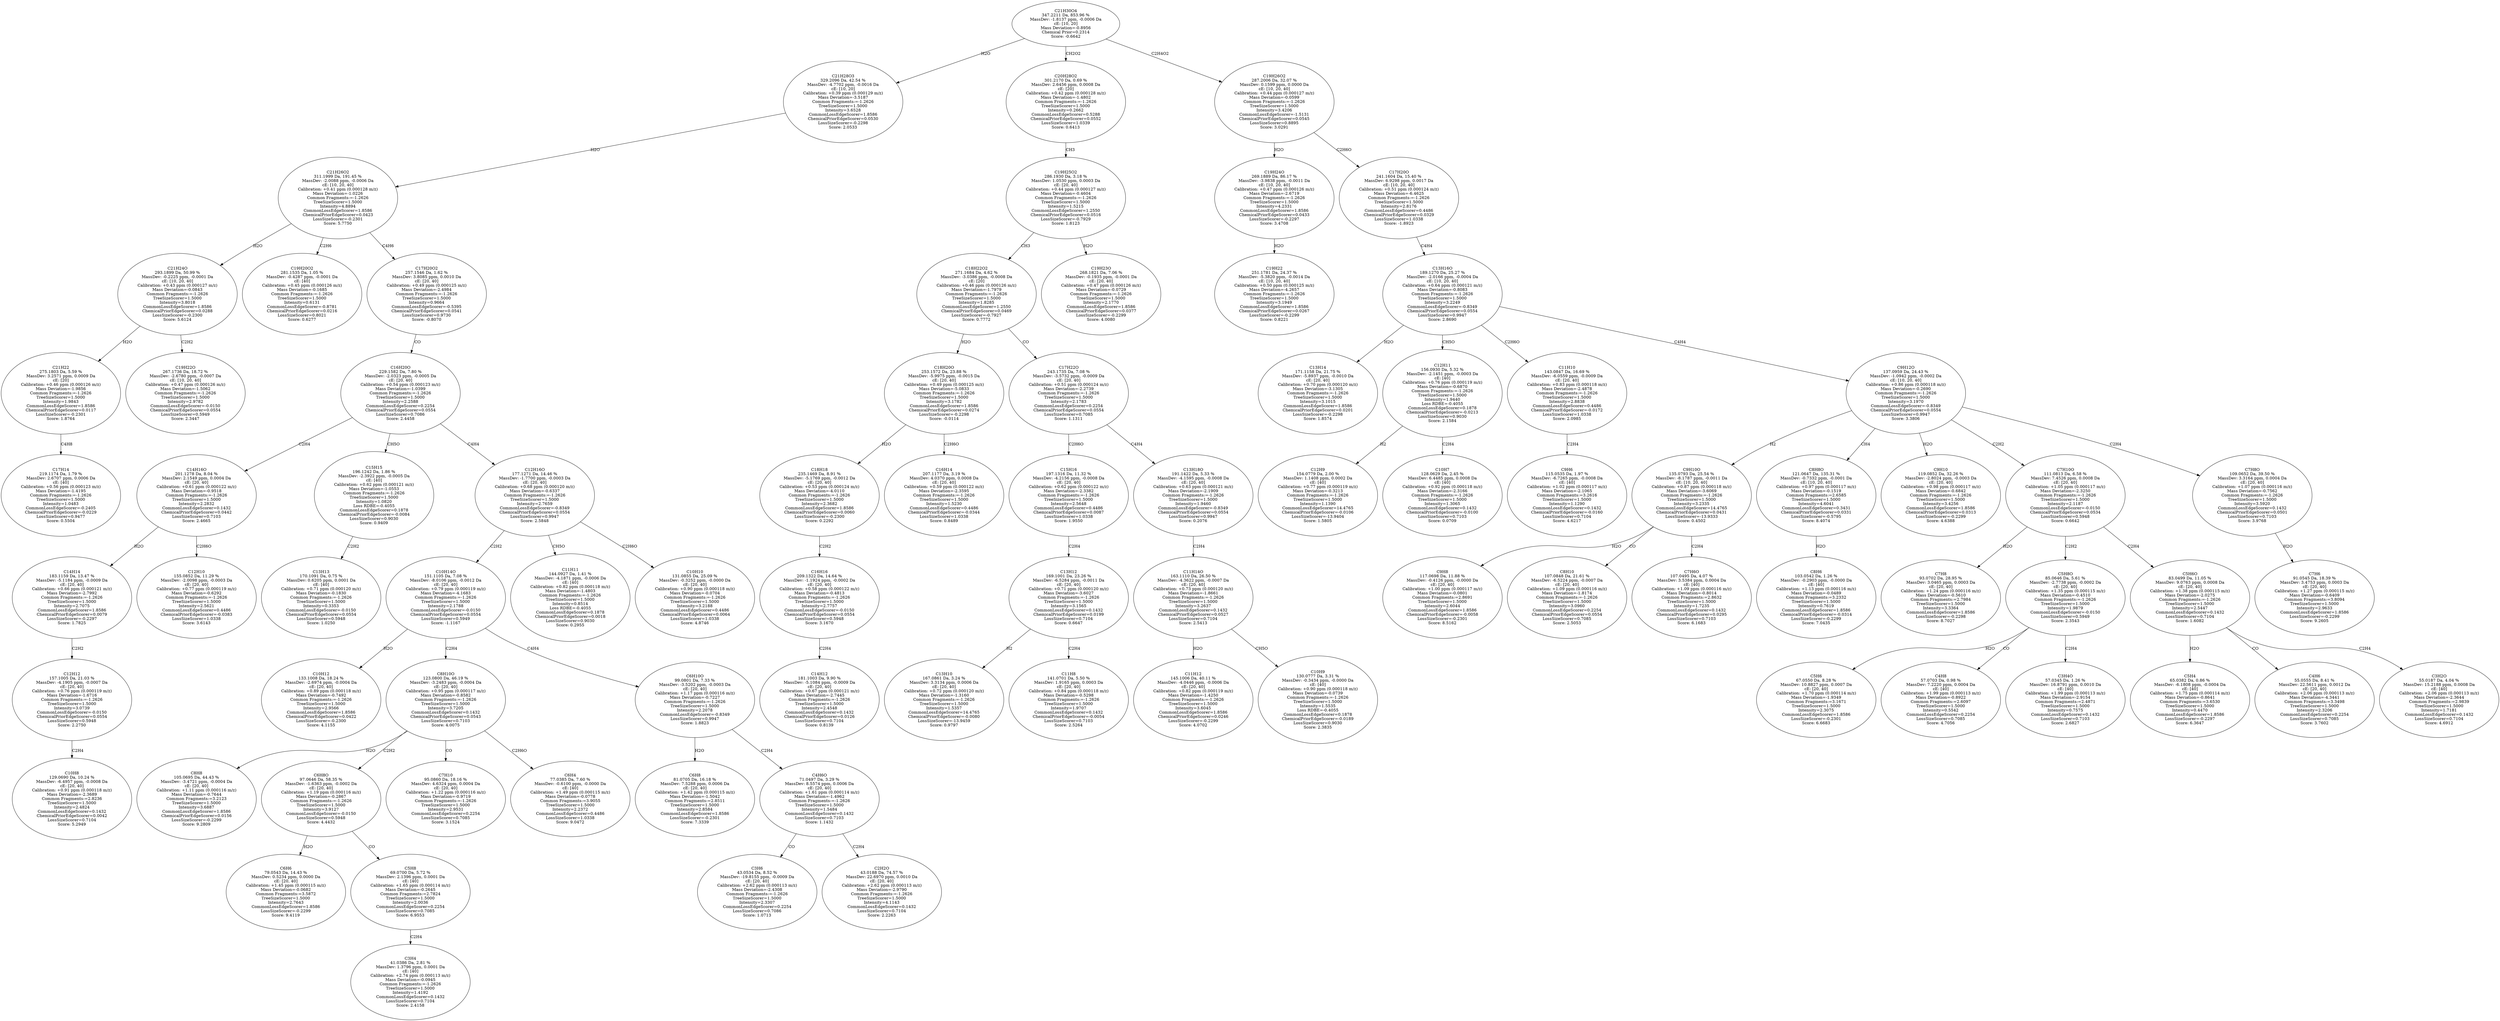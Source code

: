 strict digraph {
v1 [label="C17H14\n219.1174 Da, 1.79 %\nMassDev: 2.6707 ppm, 0.0006 Da\ncE: [40]\nCalibration: +0.56 ppm (0.000123 m/z)\nMass Deviation=-1.4195\nCommon Fragments:=-1.2626\nTreeSizeScorer=1.5000\nIntensity=1.0483\nCommonLossEdgeScorer=-0.2405\nChemicalPriorEdgeScorer=-0.0229\nLossSizeScorer=0.9477\nScore: 0.5504"];
v2 [label="C21H22\n275.1803 Da, 5.59 %\nMassDev: 3.2571 ppm, 0.0009 Da\ncE: [20]\nCalibration: +0.46 ppm (0.000126 m/z)\nMass Deviation=-1.9856\nCommon Fragments:=-1.2626\nTreeSizeScorer=1.5000\nIntensity=1.9843\nCommonLossEdgeScorer=1.8586\nChemicalPriorEdgeScorer=0.0117\nLossSizeScorer=-0.2301\nScore: 1.8764"];
v3 [label="C19H22O\n267.1736 Da, 18.72 %\nMassDev: -2.6780 ppm, -0.0007 Da\ncE: [10, 20, 40]\nCalibration: +0.47 ppm (0.000126 m/z)\nMass Deviation=-1.5062\nCommon Fragments:=-1.2626\nTreeSizeScorer=1.5000\nIntensity=2.9782\nCommonLossEdgeScorer=-0.0150\nChemicalPriorEdgeScorer=0.0554\nLossSizeScorer=0.5949\nScore: 2.3447"];
v4 [label="C21H24O\n293.1899 Da, 50.99 %\nMassDev: -0.2225 ppm, -0.0001 Da\ncE: [10, 20, 40]\nCalibration: +0.43 ppm (0.000127 m/z)\nMass Deviation=-0.0843\nCommon Fragments:=-1.2626\nTreeSizeScorer=1.5000\nIntensity=3.8018\nCommonLossEdgeScorer=1.8586\nChemicalPriorEdgeScorer=0.0288\nLossSizeScorer=-0.2300\nScore: 5.6124"];
v5 [label="C19H20O2\n281.1535 Da, 1.05 %\nMassDev: -0.4287 ppm, -0.0001 Da\ncE: [40]\nCalibration: +0.45 ppm (0.000126 m/z)\nMass Deviation=-0.1685\nCommon Fragments:=-1.2626\nTreeSizeScorer=1.5000\nIntensity=0.6131\nCommonLossEdgeScorer=-0.8781\nChemicalPriorEdgeScorer=0.0216\nLossSizeScorer=0.8021\nScore: 0.6277"];
v6 [label="C10H8\n129.0690 Da, 10.24 %\nMassDev: -6.4957 ppm, -0.0008 Da\ncE: [20, 40]\nCalibration: +0.91 ppm (0.000118 m/z)\nMass Deviation=-2.3689\nCommon Fragments:=2.8236\nTreeSizeScorer=1.5000\nIntensity=2.4824\nCommonLossEdgeScorer=0.1432\nChemicalPriorEdgeScorer=0.0042\nLossSizeScorer=0.7104\nScore: 5.2949"];
v7 [label="C12H12\n157.1005 Da, 21.03 %\nMassDev: -4.1905 ppm, -0.0007 Da\ncE: [20, 40]\nCalibration: +0.76 ppm (0.000119 m/z)\nMass Deviation=-1.6716\nCommon Fragments:=-1.2626\nTreeSizeScorer=1.5000\nIntensity=3.0739\nCommonLossEdgeScorer=-0.0150\nChemicalPriorEdgeScorer=0.0554\nLossSizeScorer=0.5948\nScore: 2.2750"];
v8 [label="C14H14\n183.1159 Da, 13.47 %\nMassDev: -5.1184 ppm, -0.0009 Da\ncE: [20, 40]\nCalibration: +0.66 ppm (0.000121 m/z)\nMass Deviation=-2.7992\nCommon Fragments:=-1.2626\nTreeSizeScorer=1.5000\nIntensity=2.7075\nCommonLossEdgeScorer=1.8586\nChemicalPriorEdgeScorer=0.0079\nLossSizeScorer=-0.2297\nScore: 1.7825"];
v9 [label="C12H10\n155.0852 Da, 11.29 %\nMassDev: -2.0098 ppm, -0.0003 Da\ncE: [20, 40]\nCalibration: +0.77 ppm (0.000119 m/z)\nMass Deviation=-0.6292\nCommon Fragments:=-1.2626\nTreeSizeScorer=1.5000\nIntensity=2.5621\nCommonLossEdgeScorer=0.4486\nChemicalPriorEdgeScorer=-0.0383\nLossSizeScorer=1.0338\nScore: 3.6143"];
v10 [label="C14H16O\n201.1278 Da, 8.04 %\nMassDev: 2.1549 ppm, 0.0004 Da\ncE: [20, 40]\nCalibration: +0.61 ppm (0.000122 m/z)\nMass Deviation=-0.9518\nCommon Fragments:=-1.2626\nTreeSizeScorer=1.5000\nIntensity=2.2832\nCommonLossEdgeScorer=0.1432\nChemicalPriorEdgeScorer=0.0442\nLossSizeScorer=0.7103\nScore: 2.4665"];
v11 [label="C13H13\n170.1091 Da, 0.75 %\nMassDev: 0.6205 ppm, 0.0001 Da\ncE: [40]\nCalibration: +0.71 ppm (0.000120 m/z)\nMass Deviation=-0.1830\nCommon Fragments:=-1.2626\nTreeSizeScorer=1.5000\nIntensity=0.3353\nCommonLossEdgeScorer=-0.0150\nChemicalPriorEdgeScorer=0.0554\nLossSizeScorer=0.5948\nScore: 1.0250"];
v12 [label="C15H15\n196.1242 Da, 1.86 %\nMassDev: -2.3922 ppm, -0.0005 Da\ncE: [40]\nCalibration: +0.62 ppm (0.000121 m/z)\nMass Deviation=-1.0553\nCommon Fragments:=-1.2626\nTreeSizeScorer=1.5000\nIntensity=1.0820\nLoss RDBE=-0.4055\nCommonLossEdgeScorer=0.1878\nChemicalPriorEdgeScorer=-0.0084\nLossSizeScorer=0.9030\nScore: 0.9409"];
v13 [label="C10H12\n133.1008 Da, 18.24 %\nMassDev: -2.6974 ppm, -0.0004 Da\ncE: [20, 40]\nCalibration: +0.89 ppm (0.000118 m/z)\nMass Deviation=-0.7492\nCommon Fragments:=-1.2626\nTreeSizeScorer=1.5000\nIntensity=2.9566\nCommonLossEdgeScorer=1.8586\nChemicalPriorEdgeScorer=0.0422\nLossSizeScorer=-0.2300\nScore: 4.1155"];
v14 [label="C8H8\n105.0695 Da, 44.43 %\nMassDev: -3.4721 ppm, -0.0004 Da\ncE: [20, 40]\nCalibration: +1.11 ppm (0.000116 m/z)\nMass Deviation=-0.7644\nCommon Fragments:=3.2123\nTreeSizeScorer=1.5000\nIntensity=3.6887\nCommonLossEdgeScorer=1.8586\nChemicalPriorEdgeScorer=0.0156\nLossSizeScorer=-0.2299\nScore: 9.2809"];
v15 [label="C6H6\n79.0543 Da, 14.43 %\nMassDev: 0.5234 ppm, 0.0000 Da\ncE: [20, 40]\nCalibration: +1.45 ppm (0.000115 m/z)\nMass Deviation=-0.0682\nCommon Fragments:=3.5872\nTreeSizeScorer=1.5000\nIntensity=2.7643\nCommonLossEdgeScorer=1.8586\nLossSizeScorer=-0.2299\nScore: 9.4119"];
v16 [label="C3H4\n41.0386 Da, 2.81 %\nMassDev: 1.3796 ppm, 0.0001 Da\ncE: [40]\nCalibration: +2.74 ppm (0.000113 m/z)\nMass Deviation=-0.0945\nCommon Fragments:=-1.2626\nTreeSizeScorer=1.5000\nIntensity=1.4192\nCommonLossEdgeScorer=0.1432\nLossSizeScorer=0.7104\nScore: 2.4158"];
v17 [label="C5H8\n69.0700 Da, 5.72 %\nMassDev: 2.1396 ppm, 0.0001 Da\ncE: [40]\nCalibration: +1.65 ppm (0.000114 m/z)\nMass Deviation=-0.2645\nCommon Fragments:=2.7824\nTreeSizeScorer=1.5000\nIntensity=2.0036\nCommonLossEdgeScorer=0.2254\nLossSizeScorer=0.7085\nScore: 6.9553"];
v18 [label="C6H8O\n97.0646 Da, 58.35 %\nMassDev: -1.6363 ppm, -0.0002 Da\ncE: [20, 40]\nCalibration: +1.19 ppm (0.000116 m/z)\nMass Deviation=-0.2867\nCommon Fragments:=-1.2626\nTreeSizeScorer=1.5000\nIntensity=3.9127\nCommonLossEdgeScorer=-0.0150\nLossSizeScorer=0.5948\nScore: 4.4432"];
v19 [label="C7H10\n95.0860 Da, 18.16 %\nMassDev: 4.6324 ppm, 0.0004 Da\ncE: [20, 40]\nCalibration: +1.22 ppm (0.000116 m/z)\nMass Deviation=-0.9719\nCommon Fragments:=-1.2626\nTreeSizeScorer=1.5000\nIntensity=2.9531\nCommonLossEdgeScorer=0.2254\nLossSizeScorer=0.7085\nScore: 3.1524"];
v20 [label="C6H4\n77.0385 Da, 7.60 %\nMassDev: -0.6100 ppm, -0.0000 Da\ncE: [40]\nCalibration: +1.49 ppm (0.000115 m/z)\nMass Deviation=-0.0778\nCommon Fragments:=3.9055\nTreeSizeScorer=1.5000\nIntensity=2.2372\nCommonLossEdgeScorer=0.4486\nLossSizeScorer=1.0338\nScore: 9.0472"];
v21 [label="C8H10O\n123.0800 Da, 46.19 %\nMassDev: -3.2483 ppm, -0.0004 Da\ncE: [20, 40]\nCalibration: +0.95 ppm (0.000117 m/z)\nMass Deviation=-0.8582\nCommon Fragments:=-1.2626\nTreeSizeScorer=1.5000\nIntensity=3.7205\nCommonLossEdgeScorer=0.1432\nChemicalPriorEdgeScorer=0.0543\nLossSizeScorer=0.7103\nScore: 4.0075"];
v22 [label="C6H8\n81.0705 Da, 16.18 %\nMassDev: 7.5288 ppm, 0.0006 Da\ncE: [20, 40]\nCalibration: +1.42 ppm (0.000115 m/z)\nMass Deviation=-1.5042\nCommon Fragments:=2.8511\nTreeSizeScorer=1.5000\nIntensity=2.8584\nCommonLossEdgeScorer=1.8586\nLossSizeScorer=-0.2301\nScore: 7.3339"];
v23 [label="C3H6\n43.0534 Da, 8.52 %\nMassDev: -19.8155 ppm, -0.0009 Da\ncE: [20, 40]\nCalibration: +2.62 ppm (0.000113 m/z)\nMass Deviation=-2.4308\nCommon Fragments:=-1.2626\nTreeSizeScorer=1.5000\nIntensity=2.3307\nCommonLossEdgeScorer=0.2254\nLossSizeScorer=0.7086\nScore: 1.0713"];
v24 [label="C2H2O\n43.0188 Da, 74.57 %\nMassDev: 22.6970 ppm, 0.0010 Da\ncE: [20, 40]\nCalibration: +2.62 ppm (0.000113 m/z)\nMass Deviation=-2.9790\nCommon Fragments:=-1.2626\nTreeSizeScorer=1.5000\nIntensity=4.1143\nCommonLossEdgeScorer=0.1432\nLossSizeScorer=0.7104\nScore: 2.2263"];
v25 [label="C4H6O\n71.0497 Da, 3.29 %\nMassDev: 8.5574 ppm, 0.0006 Da\ncE: [20, 40]\nCalibration: +1.61 ppm (0.000114 m/z)\nMass Deviation=-1.4962\nCommon Fragments:=-1.2626\nTreeSizeScorer=1.5000\nIntensity=1.5484\nCommonLossEdgeScorer=0.1432\nLossSizeScorer=0.7103\nScore: 1.1432"];
v26 [label="C6H10O\n99.0801 Da, 7.33 %\nMassDev: -3.5202 ppm, -0.0003 Da\ncE: [20, 40]\nCalibration: +1.17 ppm (0.000116 m/z)\nMass Deviation=-0.7227\nCommon Fragments:=-1.2626\nTreeSizeScorer=1.5000\nIntensity=2.2078\nCommonLossEdgeScorer=-0.8349\nLossSizeScorer=0.9947\nScore: 1.8823"];
v27 [label="C10H14O\n151.1105 Da, 7.08 %\nMassDev: -8.0106 ppm, -0.0012 Da\ncE: [20, 40]\nCalibration: +0.79 ppm (0.000119 m/z)\nMass Deviation=-4.1683\nCommon Fragments:=-1.2626\nTreeSizeScorer=1.5000\nIntensity=2.1788\nCommonLossEdgeScorer=-0.0150\nChemicalPriorEdgeScorer=0.0554\nLossSizeScorer=0.5949\nScore: -1.1167"];
v28 [label="C11H11\n144.0927 Da, 1.41 %\nMassDev: -4.1871 ppm, -0.0006 Da\ncE: [40]\nCalibration: +0.82 ppm (0.000118 m/z)\nMass Deviation=-1.4803\nCommon Fragments:=-1.2626\nTreeSizeScorer=1.5000\nIntensity=0.8514\nLoss RDBE=-0.4055\nCommonLossEdgeScorer=0.1878\nChemicalPriorEdgeScorer=0.0018\nLossSizeScorer=0.9030\nScore: 0.2955"];
v29 [label="C10H10\n131.0855 Da, 25.09 %\nMassDev: -0.3252 ppm, -0.0000 Da\ncE: [20, 40]\nCalibration: +0.90 ppm (0.000118 m/z)\nMass Deviation=-0.0704\nCommon Fragments:=-1.2626\nTreeSizeScorer=1.5000\nIntensity=3.2188\nCommonLossEdgeScorer=0.4486\nChemicalPriorEdgeScorer=0.0064\nLossSizeScorer=1.0338\nScore: 4.8746"];
v30 [label="C12H16O\n177.1271 Da, 14.46 %\nMassDev: -1.7700 ppm, -0.0003 Da\ncE: [20, 40]\nCalibration: +0.68 ppm (0.000120 m/z)\nMass Deviation=-0.6337\nCommon Fragments:=-1.2626\nTreeSizeScorer=1.5000\nIntensity=2.7659\nCommonLossEdgeScorer=-0.8349\nChemicalPriorEdgeScorer=0.0554\nLossSizeScorer=0.9947\nScore: 2.5848"];
v31 [label="C16H20O\n229.1582 Da, 7.80 %\nMassDev: -2.0323 ppm, -0.0005 Da\ncE: [20, 40]\nCalibration: +0.54 ppm (0.000123 m/z)\nMass Deviation=-1.0399\nCommon Fragments:=-1.2626\nTreeSizeScorer=1.5000\nIntensity=2.2588\nCommonLossEdgeScorer=0.2254\nChemicalPriorEdgeScorer=0.0554\nLossSizeScorer=0.7086\nScore: 2.4458"];
v32 [label="C17H20O2\n257.1546 Da, 1.62 %\nMassDev: 3.8085 ppm, 0.0010 Da\ncE: [20, 40]\nCalibration: +0.49 ppm (0.000125 m/z)\nMass Deviation=-2.4984\nCommon Fragments:=-1.2626\nTreeSizeScorer=1.5000\nIntensity=0.9664\nCommonLossEdgeScorer=-0.5395\nChemicalPriorEdgeScorer=0.0541\nLossSizeScorer=0.9730\nScore: -0.8070"];
v33 [label="C21H26O2\n311.1999 Da, 191.45 %\nMassDev: -2.0088 ppm, -0.0006 Da\ncE: [10, 20, 40]\nCalibration: +0.41 ppm (0.000128 m/z)\nMass Deviation=-1.0226\nCommon Fragments:=-1.2626\nTreeSizeScorer=1.5000\nIntensity=4.8894\nCommonLossEdgeScorer=1.8586\nChemicalPriorEdgeScorer=0.0423\nLossSizeScorer=-0.2301\nScore: 5.7750"];
v34 [label="C21H28O3\n329.2096 Da, 42.54 %\nMassDev: -4.7702 ppm, -0.0016 Da\ncE: [10, 20]\nCalibration: +0.39 ppm (0.000129 m/z)\nMass Deviation=-3.5187\nCommon Fragments:=-1.2626\nTreeSizeScorer=1.5000\nIntensity=3.6528\nCommonLossEdgeScorer=1.8586\nChemicalPriorEdgeScorer=0.0530\nLossSizeScorer=-0.2298\nScore: 2.0533"];
v35 [label="C14H12\n181.1003 Da, 9.90 %\nMassDev: -5.1084 ppm, -0.0009 Da\ncE: [20, 40]\nCalibration: +0.67 ppm (0.000121 m/z)\nMass Deviation=-2.7445\nCommon Fragments:=-1.2626\nTreeSizeScorer=1.5000\nIntensity=2.4548\nCommonLossEdgeScorer=0.1432\nChemicalPriorEdgeScorer=0.0126\nLossSizeScorer=0.7104\nScore: 0.8139"];
v36 [label="C16H16\n209.1322 Da, 14.64 %\nMassDev: -1.1924 ppm, -0.0002 Da\ncE: [20, 40]\nCalibration: +0.58 ppm (0.000122 m/z)\nMass Deviation=-0.4813\nCommon Fragments:=-1.2626\nTreeSizeScorer=1.5000\nIntensity=2.7757\nCommonLossEdgeScorer=-0.0150\nChemicalPriorEdgeScorer=0.0554\nLossSizeScorer=0.5948\nScore: 3.1670"];
v37 [label="C18H18\n235.1469 Da, 8.91 %\nMassDev: -5.1769 ppm, -0.0012 Da\ncE: [20, 40]\nCalibration: +0.53 ppm (0.000124 m/z)\nMass Deviation=-4.0110\nCommon Fragments:=-1.2626\nTreeSizeScorer=1.5000\nIntensity=2.3682\nCommonLossEdgeScorer=1.8586\nChemicalPriorEdgeScorer=0.0060\nLossSizeScorer=-0.2300\nScore: 0.2292"];
v38 [label="C16H14\n207.1177 Da, 3.19 %\nMassDev: 4.0370 ppm, 0.0008 Da\ncE: [20, 40]\nCalibration: +0.59 ppm (0.000122 m/z)\nMass Deviation=-2.3595\nCommon Fragments:=-1.2626\nTreeSizeScorer=1.5000\nIntensity=1.5230\nCommonLossEdgeScorer=0.4486\nChemicalPriorEdgeScorer=-0.0344\nLossSizeScorer=1.0338\nScore: 0.8489"];
v39 [label="C18H20O\n253.1572 Da, 23.88 %\nMassDev: -5.9975 ppm, -0.0015 Da\ncE: [20, 40]\nCalibration: +0.49 ppm (0.000125 m/z)\nMass Deviation=-5.0833\nCommon Fragments:=-1.2626\nTreeSizeScorer=1.5000\nIntensity=3.1782\nCommonLossEdgeScorer=1.8586\nChemicalPriorEdgeScorer=0.0274\nLossSizeScorer=-0.2298\nScore: -0.0114"];
v40 [label="C13H10\n167.0861 Da, 3.24 %\nMassDev: 3.3134 ppm, 0.0006 Da\ncE: [20, 40]\nCalibration: +0.72 ppm (0.000120 m/z)\nMass Deviation=-1.3160\nCommon Fragments:=-1.2626\nTreeSizeScorer=1.5000\nIntensity=1.5357\nCommonLossEdgeScorer=14.4765\nChemicalPriorEdgeScorer=-0.0080\nLossSizeScorer=-13.9459\nScore: 0.9797"];
v41 [label="C11H8\n141.0701 Da, 5.50 %\nMassDev: 1.9165 ppm, 0.0003 Da\ncE: [20, 40]\nCalibration: +0.84 ppm (0.000118 m/z)\nMass Deviation=-0.5298\nCommon Fragments:=-1.2626\nTreeSizeScorer=1.5000\nIntensity=1.9707\nCommonLossEdgeScorer=0.1432\nChemicalPriorEdgeScorer=-0.0054\nLossSizeScorer=0.7103\nScore: 2.5264"];
v42 [label="C13H12\n169.1001 Da, 23.26 %\nMassDev: -6.5284 ppm, -0.0011 Da\ncE: [20, 40]\nCalibration: +0.71 ppm (0.000120 m/z)\nMass Deviation=-3.6027\nCommon Fragments:=-1.2626\nTreeSizeScorer=1.5000\nIntensity=3.1565\nCommonLossEdgeScorer=0.1432\nChemicalPriorEdgeScorer=0.0199\nLossSizeScorer=0.7104\nScore: 0.6647"];
v43 [label="C15H16\n197.1316 Da, 11.32 %\nMassDev: -4.2156 ppm, -0.0008 Da\ncE: [20, 40]\nCalibration: +0.62 ppm (0.000122 m/z)\nMass Deviation=-2.3382\nCommon Fragments:=-1.2626\nTreeSizeScorer=1.5000\nIntensity=2.5648\nCommonLossEdgeScorer=0.4486\nChemicalPriorEdgeScorer=0.0087\nLossSizeScorer=1.0338\nScore: 1.9550"];
v44 [label="C11H12\n145.1006 Da, 40.11 %\nMassDev: -4.0446 ppm, -0.0006 Da\ncE: [20, 40]\nCalibration: +0.82 ppm (0.000119 m/z)\nMass Deviation=-1.4250\nCommon Fragments:=-1.2626\nTreeSizeScorer=1.5000\nIntensity=3.6045\nCommonLossEdgeScorer=1.8586\nChemicalPriorEdgeScorer=0.0246\nLossSizeScorer=-0.2299\nScore: 4.0702"];
v45 [label="C10H9\n130.0777 Da, 3.31 %\nMassDev: -0.3434 ppm, -0.0000 Da\ncE: [40]\nCalibration: +0.90 ppm (0.000118 m/z)\nMass Deviation=-0.0739\nCommon Fragments:=-1.2626\nTreeSizeScorer=1.5000\nIntensity=1.5535\nLoss RDBE=-0.4055\nCommonLossEdgeScorer=0.1878\nChemicalPriorEdgeScorer=-0.0189\nLossSizeScorer=0.9030\nScore: 2.3835"];
v46 [label="C11H14O\n163.1110 Da, 26.50 %\nMassDev: -4.3622 ppm, -0.0007 Da\ncE: [20, 40]\nCalibration: +0.73 ppm (0.000120 m/z)\nMass Deviation=-1.8661\nCommon Fragments:=-1.2626\nTreeSizeScorer=1.5000\nIntensity=3.2637\nCommonLossEdgeScorer=0.1432\nChemicalPriorEdgeScorer=0.0527\nLossSizeScorer=0.7104\nScore: 2.5413"];
v47 [label="C13H18O\n191.1422 Da, 5.33 %\nMassDev: -4.1595 ppm, -0.0008 Da\ncE: [20, 40]\nCalibration: +0.63 ppm (0.000121 m/z)\nMass Deviation=-2.1909\nCommon Fragments:=-1.2626\nTreeSizeScorer=1.5000\nIntensity=1.9460\nCommonLossEdgeScorer=-0.8349\nChemicalPriorEdgeScorer=0.0554\nLossSizeScorer=0.9947\nScore: 0.2076"];
v48 [label="C17H22O\n243.1735 Da, 7.08 %\nMassDev: -3.5732 ppm, -0.0009 Da\ncE: [20, 40]\nCalibration: +0.51 ppm (0.000124 m/z)\nMass Deviation=-2.2739\nCommon Fragments:=-1.2626\nTreeSizeScorer=1.5000\nIntensity=2.1783\nCommonLossEdgeScorer=0.2254\nChemicalPriorEdgeScorer=0.0554\nLossSizeScorer=0.7085\nScore: 1.1311"];
v49 [label="C18H22O2\n271.1684 Da, 4.62 %\nMassDev: -3.0386 ppm, -0.0008 Da\ncE: [20]\nCalibration: +0.46 ppm (0.000126 m/z)\nMass Deviation=-1.7979\nCommon Fragments:=-1.2626\nTreeSizeScorer=1.5000\nIntensity=1.8285\nCommonLossEdgeScorer=1.2550\nChemicalPriorEdgeScorer=0.0469\nLossSizeScorer=-0.7927\nScore: 0.7772"];
v50 [label="C19H23O\n268.1821 Da, 7.06 %\nMassDev: -0.1935 ppm, -0.0001 Da\ncE: [20, 40]\nCalibration: +0.47 ppm (0.000126 m/z)\nMass Deviation=-0.0729\nCommon Fragments:=-1.2626\nTreeSizeScorer=1.5000\nIntensity=2.1770\nCommonLossEdgeScorer=1.8586\nChemicalPriorEdgeScorer=0.0377\nLossSizeScorer=-0.2299\nScore: 4.0080"];
v51 [label="C19H25O2\n286.1930 Da, 3.18 %\nMassDev: 1.0530 ppm, 0.0003 Da\ncE: [20, 40]\nCalibration: +0.44 ppm (0.000127 m/z)\nMass Deviation=-0.4604\nCommon Fragments:=-1.2626\nTreeSizeScorer=1.5000\nIntensity=1.5215\nCommonLossEdgeScorer=1.2550\nChemicalPriorEdgeScorer=0.0516\nLossSizeScorer=-0.7929\nScore: 1.8123"];
v52 [label="C20H28O2\n301.2170 Da, 0.69 %\nMassDev: 2.6456 ppm, 0.0008 Da\ncE: [20]\nCalibration: +0.42 ppm (0.000128 m/z)\nMass Deviation=-1.4802\nCommon Fragments:=-1.2626\nTreeSizeScorer=1.5000\nIntensity=0.2662\nCommonLossEdgeScorer=0.5288\nChemicalPriorEdgeScorer=0.0552\nLossSizeScorer=1.0339\nScore: 0.6413"];
v53 [label="C19H22\n251.1781 Da, 24.37 %\nMassDev: -5.3820 ppm, -0.0014 Da\ncE: [10, 20, 40]\nCalibration: +0.50 ppm (0.000125 m/z)\nMass Deviation=-4.2657\nCommon Fragments:=-1.2626\nTreeSizeScorer=1.5000\nIntensity=3.1949\nCommonLossEdgeScorer=1.8586\nChemicalPriorEdgeScorer=0.0267\nLossSizeScorer=-0.2299\nScore: 0.8221"];
v54 [label="C19H24O\n269.1889 Da, 86.17 %\nMassDev: -3.9838 ppm, -0.0011 Da\ncE: [10, 20, 40]\nCalibration: +0.47 ppm (0.000126 m/z)\nMass Deviation=-2.6719\nCommon Fragments:=-1.2626\nTreeSizeScorer=1.5000\nIntensity=4.2331\nCommonLossEdgeScorer=1.8586\nChemicalPriorEdgeScorer=0.0433\nLossSizeScorer=-0.2297\nScore: 3.4708"];
v55 [label="C13H14\n171.1158 Da, 21.75 %\nMassDev: -5.8937 ppm, -0.0010 Da\ncE: [20, 40]\nCalibration: +0.70 ppm (0.000120 m/z)\nMass Deviation=-3.1305\nCommon Fragments:=-1.2626\nTreeSizeScorer=1.5000\nIntensity=3.1015\nCommonLossEdgeScorer=1.8586\nChemicalPriorEdgeScorer=0.0201\nLossSizeScorer=-0.2298\nScore: 1.8574"];
v56 [label="C12H9\n154.0779 Da, 2.00 %\nMassDev: 1.1408 ppm, 0.0002 Da\ncE: [40]\nCalibration: +0.77 ppm (0.000119 m/z)\nMass Deviation=-0.3213\nCommon Fragments:=-1.2626\nTreeSizeScorer=1.5000\nIntensity=1.1390\nCommonLossEdgeScorer=14.4765\nChemicalPriorEdgeScorer=-0.0106\nLossSizeScorer=-13.9404\nScore: 1.5805"];
v57 [label="C10H7\n128.0629 Da, 2.45 %\nMassDev: 6.4485 ppm, 0.0008 Da\ncE: [40]\nCalibration: +0.92 ppm (0.000118 m/z)\nMass Deviation=-2.3166\nCommon Fragments:=-1.2626\nTreeSizeScorer=1.5000\nIntensity=1.3065\nCommonLossEdgeScorer=0.1432\nChemicalPriorEdgeScorer=-0.0100\nLossSizeScorer=0.7103\nScore: 0.0709"];
v58 [label="C12H11\n156.0930 Da, 5.32 %\nMassDev: -2.1451 ppm, -0.0003 Da\ncE: [40]\nCalibration: +0.76 ppm (0.000119 m/z)\nMass Deviation=-0.6870\nCommon Fragments:=-1.2626\nTreeSizeScorer=1.5000\nIntensity=1.9440\nLoss RDBE=-0.4055\nCommonLossEdgeScorer=0.1878\nChemicalPriorEdgeScorer=-0.0213\nLossSizeScorer=0.9030\nScore: 2.1584"];
v59 [label="C9H6\n115.0535 Da, 1.97 %\nMassDev: -6.7265 ppm, -0.0008 Da\ncE: [40]\nCalibration: +1.02 ppm (0.000117 m/z)\nMass Deviation=-2.1065\nCommon Fragments:=3.2616\nTreeSizeScorer=1.5000\nIntensity=1.1290\nCommonLossEdgeScorer=0.1432\nChemicalPriorEdgeScorer=-0.0160\nLossSizeScorer=0.7104\nScore: 4.6217"];
v60 [label="C11H10\n143.0847 Da, 16.69 %\nMassDev: -6.0559 ppm, -0.0009 Da\ncE: [20, 40]\nCalibration: +0.83 ppm (0.000118 m/z)\nMass Deviation=-2.4878\nCommon Fragments:=-1.2626\nTreeSizeScorer=1.5000\nIntensity=2.8838\nCommonLossEdgeScorer=0.4486\nChemicalPriorEdgeScorer=-0.0172\nLossSizeScorer=1.0338\nScore: 2.0985"];
v61 [label="C9H8\n117.0698 Da, 11.88 %\nMassDev: -0.4126 ppm, -0.0000 Da\ncE: [20, 40]\nCalibration: +1.00 ppm (0.000117 m/z)\nMass Deviation=-0.0801\nCommon Fragments:=2.8691\nTreeSizeScorer=1.5000\nIntensity=2.6044\nCommonLossEdgeScorer=1.8586\nChemicalPriorEdgeScorer=-0.0058\nLossSizeScorer=-0.2301\nScore: 8.5162"];
v62 [label="C8H10\n107.0848 Da, 21.61 %\nMassDev: -6.5224 ppm, -0.0007 Da\ncE: [20, 40]\nCalibration: +1.09 ppm (0.000116 m/z)\nMass Deviation=-1.8174\nCommon Fragments:=-1.2626\nTreeSizeScorer=1.5000\nIntensity=3.0960\nCommonLossEdgeScorer=0.2254\nChemicalPriorEdgeScorer=0.0554\nLossSizeScorer=0.7085\nScore: 2.5053"];
v63 [label="C7H6O\n107.0495 Da, 4.07 %\nMassDev: 3.5384 ppm, 0.0004 Da\ncE: [40]\nCalibration: +1.09 ppm (0.000116 m/z)\nMass Deviation=-0.8014\nCommon Fragments:=2.8632\nTreeSizeScorer=1.5000\nIntensity=1.7235\nCommonLossEdgeScorer=0.1432\nChemicalPriorEdgeScorer=0.0295\nLossSizeScorer=0.7103\nScore: 6.1683"];
v64 [label="C9H10O\n135.0793 Da, 25.54 %\nMassDev: -8.1787 ppm, -0.0011 Da\ncE: [10, 20, 40]\nCalibration: +0.87 ppm (0.000118 m/z)\nMass Deviation=-3.6069\nCommon Fragments:=-1.2626\nTreeSizeScorer=1.5000\nIntensity=3.2335\nCommonLossEdgeScorer=14.4765\nChemicalPriorEdgeScorer=0.0431\nLossSizeScorer=-13.9333\nScore: 0.4502"];
v65 [label="C8H6\n103.0542 Da, 1.26 %\nMassDev: -0.2903 ppm, -0.0000 Da\ncE: [40]\nCalibration: +1.13 ppm (0.000116 m/z)\nMass Deviation=-0.0489\nCommon Fragments:=3.2332\nTreeSizeScorer=1.5000\nIntensity=0.7619\nCommonLossEdgeScorer=1.8586\nChemicalPriorEdgeScorer=-0.0314\nLossSizeScorer=-0.2299\nScore: 7.0435"];
v66 [label="C8H8O\n121.0647 Da, 135.31 %\nMassDev: -0.7332 ppm, -0.0001 Da\ncE: [10, 20, 40]\nCalibration: +0.97 ppm (0.000117 m/z)\nMass Deviation=-0.1519\nCommon Fragments:=2.6585\nTreeSizeScorer=1.5000\nIntensity=4.6041\nCommonLossEdgeScorer=0.3431\nChemicalPriorEdgeScorer=0.0331\nLossSizeScorer=-0.5795\nScore: 8.4074"];
v67 [label="C9H10\n119.0852 Da, 32.26 %\nMassDev: -2.8024 ppm, -0.0003 Da\ncE: [20, 40]\nCalibration: +0.98 ppm (0.000117 m/z)\nMass Deviation=-0.6842\nCommon Fragments:=-1.2626\nTreeSizeScorer=1.5000\nIntensity=3.4256\nCommonLossEdgeScorer=1.8586\nChemicalPriorEdgeScorer=0.0313\nLossSizeScorer=-0.2299\nScore: 4.6388"];
v68 [label="C7H8\n93.0702 Da, 28.95 %\nMassDev: 3.0465 ppm, 0.0003 Da\ncE: [20, 40]\nCalibration: +1.24 ppm (0.000116 m/z)\nMass Deviation=-0.5610\nCommon Fragments:=2.7984\nTreeSizeScorer=1.5000\nIntensity=3.3364\nCommonLossEdgeScorer=1.8586\nLossSizeScorer=-0.2298\nScore: 8.7027"];
v69 [label="C5H6\n67.0550 Da, 8.28 %\nMassDev: 10.8827 ppm, 0.0007 Da\ncE: [20, 40]\nCalibration: +1.70 ppm (0.000114 m/z)\nMass Deviation=-1.9349\nCommon Fragments:=3.1671\nTreeSizeScorer=1.5000\nIntensity=2.3075\nCommonLossEdgeScorer=1.8586\nLossSizeScorer=-0.2301\nScore: 6.6683"];
v70 [label="C4H8\n57.0703 Da, 0.98 %\nMassDev: 7.2220 ppm, 0.0004 Da\ncE: [40]\nCalibration: +1.99 ppm (0.000113 m/z)\nMass Deviation=-0.8922\nCommon Fragments:=2.6097\nTreeSizeScorer=1.5000\nIntensity=0.5542\nCommonLossEdgeScorer=0.2254\nLossSizeScorer=0.7085\nScore: 4.7056"];
v71 [label="C3H4O\n57.0345 Da, 1.26 %\nMassDev: 16.8791 ppm, 0.0010 Da\ncE: [40]\nCalibration: +1.99 ppm (0.000113 m/z)\nMass Deviation=-2.9154\nCommon Fragments:=2.4871\nTreeSizeScorer=1.5000\nIntensity=0.7575\nCommonLossEdgeScorer=0.1432\nLossSizeScorer=0.7103\nScore: 2.6827"];
v72 [label="C5H8O\n85.0646 Da, 5.61 %\nMassDev: -2.7738 ppm, -0.0002 Da\ncE: [20, 40]\nCalibration: +1.35 ppm (0.000115 m/z)\nMass Deviation=-0.4510\nCommon Fragments:=-1.2626\nTreeSizeScorer=1.5000\nIntensity=1.9879\nCommonLossEdgeScorer=-0.0150\nLossSizeScorer=0.5949\nScore: 2.3543"];
v73 [label="C5H4\n65.0382 Da, 0.86 %\nMassDev: -6.1808 ppm, -0.0004 Da\ncE: [40]\nCalibration: +1.75 ppm (0.000114 m/z)\nMass Deviation=-0.8641\nCommon Fragments:=3.6530\nTreeSizeScorer=1.5000\nIntensity=0.4470\nCommonLossEdgeScorer=1.8586\nLossSizeScorer=-0.2297\nScore: 6.3647"];
v74 [label="C4H6\n55.0555 Da, 8.41 %\nMassDev: 22.5611 ppm, 0.0012 Da\ncE: [20, 40]\nCalibration: +2.06 ppm (0.000113 m/z)\nMass Deviation=-4.3441\nCommon Fragments:=3.3498\nTreeSizeScorer=1.5000\nIntensity=2.3206\nCommonLossEdgeScorer=0.2254\nLossSizeScorer=0.7085\nScore: 3.7602"];
v75 [label="C3H2O\n55.0187 Da, 4.04 %\nMassDev: 15.2188 ppm, 0.0008 Da\ncE: [40]\nCalibration: +2.06 ppm (0.000113 m/z)\nMass Deviation=-2.3644\nCommon Fragments:=2.9839\nTreeSizeScorer=1.5000\nIntensity=1.7181\nCommonLossEdgeScorer=0.1432\nLossSizeScorer=0.7104\nScore: 4.6912"];
v76 [label="C5H6O\n83.0499 Da, 11.05 %\nMassDev: 9.0763 ppm, 0.0008 Da\ncE: [20, 40]\nCalibration: +1.38 ppm (0.000115 m/z)\nMass Deviation=-2.0275\nCommon Fragments:=-1.2626\nTreeSizeScorer=1.5000\nIntensity=2.5447\nCommonLossEdgeScorer=0.1432\nLossSizeScorer=0.7104\nScore: 1.6082"];
v77 [label="C7H10O\n111.0813 Da, 6.58 %\nMassDev: 7.4526 ppm, 0.0008 Da\ncE: [20, 40]\nCalibration: +1.05 ppm (0.000117 m/z)\nMass Deviation=-2.3250\nCommon Fragments:=-1.2626\nTreeSizeScorer=1.5000\nIntensity=2.1187\nCommonLossEdgeScorer=-0.0150\nChemicalPriorEdgeScorer=0.0534\nLossSizeScorer=0.5948\nScore: 0.6642"];
v78 [label="C7H6\n91.0545 Da, 18.39 %\nMassDev: 3.4753 ppm, 0.0003 Da\ncE: [20, 40]\nCalibration: +1.27 ppm (0.000115 m/z)\nMass Deviation=-0.6409\nCommon Fragments:=3.8094\nTreeSizeScorer=1.5000\nIntensity=2.9633\nCommonLossEdgeScorer=1.8586\nLossSizeScorer=-0.2299\nScore: 9.2605"];
v79 [label="C7H8O\n109.0652 Da, 39.50 %\nMassDev: 3.3164 ppm, 0.0004 Da\ncE: [20, 40]\nCalibration: +1.07 ppm (0.000116 m/z)\nMass Deviation=-0.7562\nCommon Fragments:=-1.2626\nTreeSizeScorer=1.5000\nIntensity=3.5920\nCommonLossEdgeScorer=0.1432\nChemicalPriorEdgeScorer=0.0501\nLossSizeScorer=0.7103\nScore: 3.9768"];
v80 [label="C9H12O\n137.0959 Da, 24.43 %\nMassDev: -1.0942 ppm, -0.0002 Da\ncE: [10, 20, 40]\nCalibration: +0.86 ppm (0.000118 m/z)\nMass Deviation=-0.2690\nCommon Fragments:=-1.2626\nTreeSizeScorer=1.5000\nIntensity=3.1970\nCommonLossEdgeScorer=-0.8349\nChemicalPriorEdgeScorer=0.0554\nLossSizeScorer=0.9947\nScore: 3.3806"];
v81 [label="C13H16O\n189.1270 Da, 25.27 %\nMassDev: -2.0166 ppm, -0.0004 Da\ncE: [10, 20, 40]\nCalibration: +0.64 ppm (0.000121 m/z)\nMass Deviation=-0.8083\nCommon Fragments:=-1.2626\nTreeSizeScorer=1.5000\nIntensity=3.2249\nCommonLossEdgeScorer=-0.8349\nChemicalPriorEdgeScorer=0.0554\nLossSizeScorer=0.9947\nScore: 2.8690"];
v82 [label="C17H20O\n241.1604 Da, 15.40 %\nMassDev: 6.9298 ppm, 0.0017 Da\ncE: [10, 20, 40]\nCalibration: +0.51 ppm (0.000124 m/z)\nMass Deviation=-6.4625\nCommon Fragments:=-1.2626\nTreeSizeScorer=1.5000\nIntensity=2.8176\nCommonLossEdgeScorer=0.4486\nChemicalPriorEdgeScorer=0.0329\nLossSizeScorer=1.0338\nScore: -1.8923"];
v83 [label="C19H26O2\n287.2006 Da, 32.07 %\nMassDev: 0.1599 ppm, 0.0000 Da\ncE: [10, 20, 40]\nCalibration: +0.44 ppm (0.000127 m/z)\nMass Deviation=-0.0599\nCommon Fragments:=-1.2626\nTreeSizeScorer=1.5000\nIntensity=3.4206\nCommonLossEdgeScorer=-1.5131\nChemicalPriorEdgeScorer=0.0545\nLossSizeScorer=0.8895\nScore: 3.0291"];
v84 [label="C21H30O4\n347.2211 Da, 853.96 %\nMassDev: -1.8137 ppm, -0.0006 Da\ncE: [10, 20]\nMass Deviation=-0.8956\nChemical Prior=0.2314\nScore: -0.6642"];
v2 -> v1 [label="C4H8"];
v4 -> v2 [label="H2O"];
v4 -> v3 [label="C2H2"];
v33 -> v4 [label="H2O"];
v33 -> v5 [label="C2H6"];
v7 -> v6 [label="C2H4"];
v8 -> v7 [label="C2H2"];
v10 -> v8 [label="H2O"];
v10 -> v9 [label="C2H6O"];
v31 -> v10 [label="C2H4"];
v12 -> v11 [label="C2H2"];
v31 -> v12 [label="CH5O"];
v27 -> v13 [label="H2O"];
v21 -> v14 [label="H2O"];
v18 -> v15 [label="H2O"];
v17 -> v16 [label="C2H4"];
v18 -> v17 [label="CO"];
v21 -> v18 [label="C2H2"];
v21 -> v19 [label="CO"];
v21 -> v20 [label="C2H6O"];
v27 -> v21 [label="C2H4"];
v26 -> v22 [label="H2O"];
v25 -> v23 [label="CO"];
v25 -> v24 [label="C2H4"];
v26 -> v25 [label="C2H4"];
v27 -> v26 [label="C4H4"];
v30 -> v27 [label="C2H2"];
v30 -> v28 [label="CH5O"];
v30 -> v29 [label="C2H6O"];
v31 -> v30 [label="C4H4"];
v32 -> v31 [label="CO"];
v33 -> v32 [label="C4H6"];
v34 -> v33 [label="H2O"];
v84 -> v34 [label="H2O"];
v36 -> v35 [label="C2H4"];
v37 -> v36 [label="C2H2"];
v39 -> v37 [label="H2O"];
v39 -> v38 [label="C2H6O"];
v49 -> v39 [label="H2O"];
v42 -> v40 [label="H2"];
v42 -> v41 [label="C2H4"];
v43 -> v42 [label="C2H4"];
v48 -> v43 [label="C2H6O"];
v46 -> v44 [label="H2O"];
v46 -> v45 [label="CH5O"];
v47 -> v46 [label="C2H4"];
v48 -> v47 [label="C4H4"];
v49 -> v48 [label="CO"];
v51 -> v49 [label="CH3"];
v51 -> v50 [label="H2O"];
v52 -> v51 [label="CH3"];
v84 -> v52 [label="CH2O2"];
v54 -> v53 [label="H2O"];
v83 -> v54 [label="H2O"];
v81 -> v55 [label="H2O"];
v58 -> v56 [label="H2"];
v58 -> v57 [label="C2H4"];
v81 -> v58 [label="CH5O"];
v60 -> v59 [label="C2H4"];
v81 -> v60 [label="C2H6O"];
v64 -> v61 [label="H2O"];
v64 -> v62 [label="CO"];
v64 -> v63 [label="C2H4"];
v80 -> v64 [label="H2"];
v66 -> v65 [label="H2O"];
v80 -> v66 [label="CH4"];
v80 -> v67 [label="H2O"];
v77 -> v68 [label="H2O"];
v72 -> v69 [label="H2O"];
v72 -> v70 [label="CO"];
v72 -> v71 [label="C2H4"];
v77 -> v72 [label="C2H2"];
v76 -> v73 [label="H2O"];
v76 -> v74 [label="CO"];
v76 -> v75 [label="C2H4"];
v77 -> v76 [label="C2H4"];
v80 -> v77 [label="C2H2"];
v79 -> v78 [label="H2O"];
v80 -> v79 [label="C2H4"];
v81 -> v80 [label="C4H4"];
v82 -> v81 [label="C4H4"];
v83 -> v82 [label="C2H6O"];
v84 -> v83 [label="C2H4O2"];
}